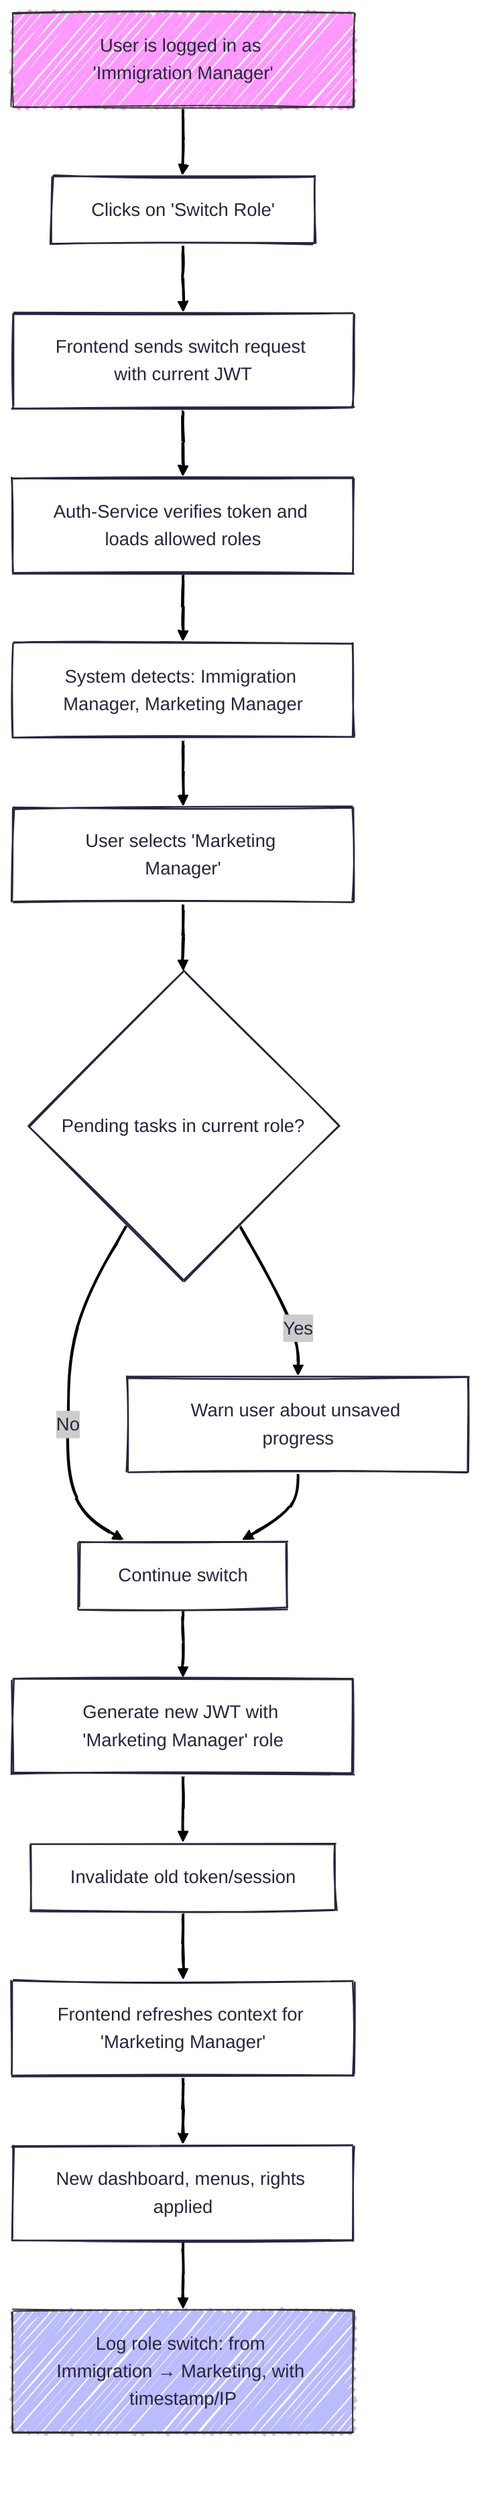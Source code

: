 ---
config:
  theme: redux
  look: handDrawn
---
flowchart TD
    A[User is logged in as 'Immigration Manager'] --> B[Clicks on 'Switch Role']
    B --> C[Frontend sends switch request with current JWT]
    C --> D[Auth-Service verifies token and loads allowed roles]
    D --> E[System detects: Immigration Manager, Marketing Manager]
    E --> F[User selects 'Marketing Manager']
    F --> G{Pending tasks in current role?}
    G -- Yes --> H[Warn user about unsaved progress]
    G -- No --> I[Continue switch]
    H --> I
    I --> J[Generate new JWT with 'Marketing Manager' role]
    J --> K[Invalidate old token/session]
    K --> L[Frontend refreshes context for 'Marketing Manager']
    L --> M[New dashboard, menus, rights applied]
    M --> N[Log role switch: from Immigration → Marketing, with timestamp/IP]
    style A fill:#f9f,stroke:#333,stroke-width:1px
    style N fill:#bbf,stroke:#333,stroke-width:1px